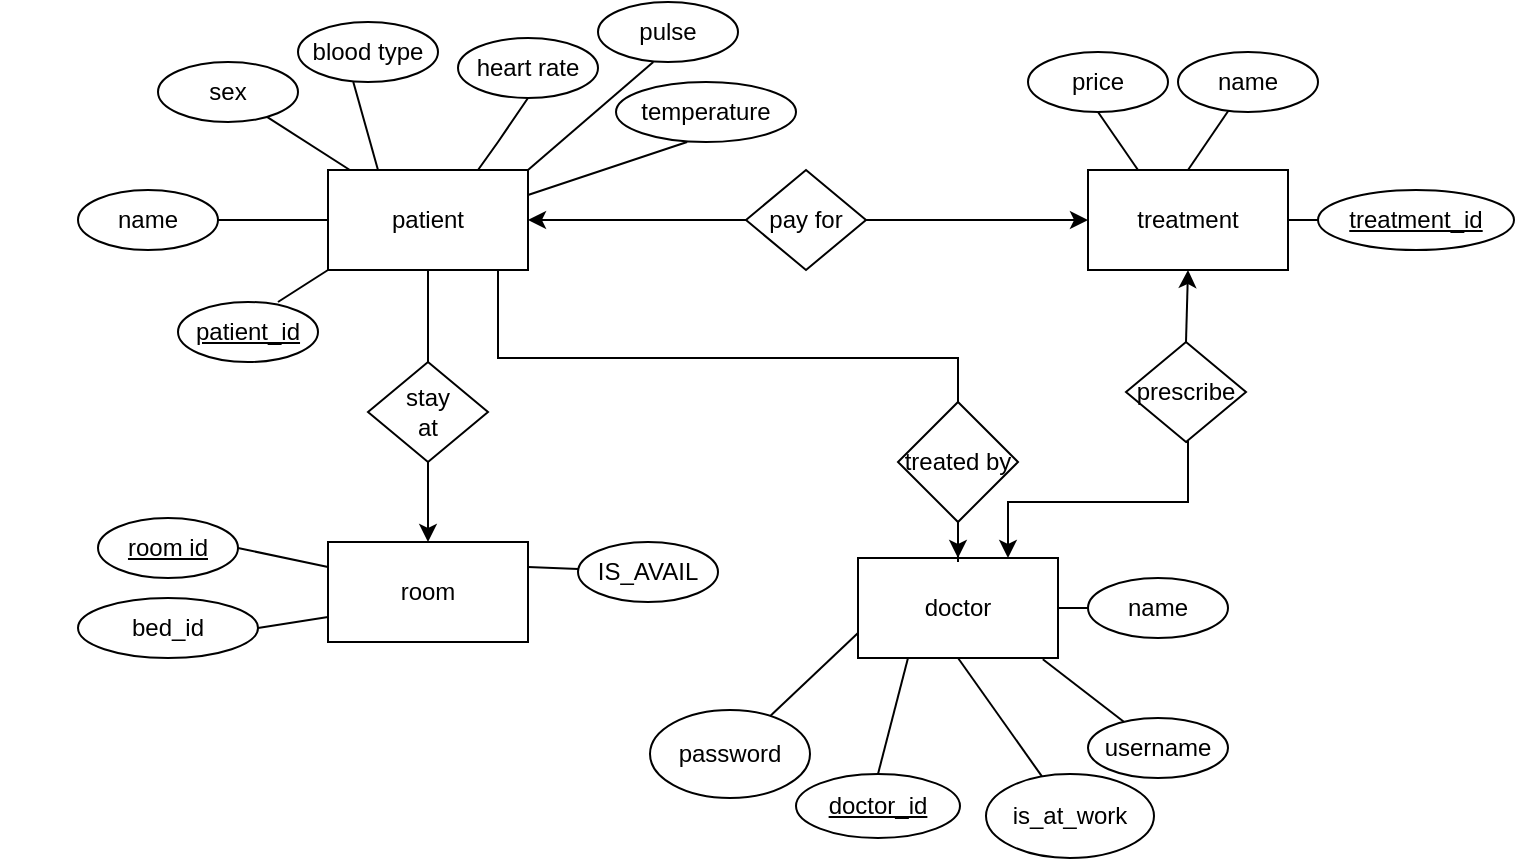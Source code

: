 <mxfile version="12.9.14" type="device"><diagram id="pNVPM3uwY9Tj1GA-PKsg" name="Page-1"><mxGraphModel dx="645" dy="592" grid="1" gridSize="12" guides="1" tooltips="1" connect="1" arrows="1" fold="1" page="0" pageScale="1" pageWidth="827" pageHeight="1169" background="none" math="0" shadow="0"><root><mxCell id="0"/><mxCell id="1" parent="0"/><mxCell id="DQ7E8HgGXb6ein8OKxIN-15" value="" style="edgeStyle=none;rounded=0;orthogonalLoop=1;jettySize=auto;html=1;endArrow=none;endFill=0;" parent="1" source="DQ7E8HgGXb6ein8OKxIN-1" target="DQ7E8HgGXb6ein8OKxIN-11" edge="1"><mxGeometry relative="1" as="geometry"/></mxCell><mxCell id="DQ7E8HgGXb6ein8OKxIN-102" style="edgeStyle=none;rounded=0;orthogonalLoop=1;jettySize=auto;html=1;exitX=0;exitY=1;exitDx=0;exitDy=0;entryX=0.714;entryY=0;entryDx=0;entryDy=0;entryPerimeter=0;startArrow=none;startFill=0;endArrow=none;endFill=0;" parent="1" source="DQ7E8HgGXb6ein8OKxIN-1" target="DQ7E8HgGXb6ein8OKxIN-8" edge="1"><mxGeometry relative="1" as="geometry"/></mxCell><mxCell id="DQ7E8HgGXb6ein8OKxIN-133" style="edgeStyle=none;rounded=0;orthogonalLoop=1;jettySize=auto;html=1;exitX=0.5;exitY=1;exitDx=0;exitDy=0;entryX=0.5;entryY=0;entryDx=0;entryDy=0;startArrow=none;startFill=0;endArrow=none;endFill=0;" parent="1" source="DQ7E8HgGXb6ein8OKxIN-1" target="DQ7E8HgGXb6ein8OKxIN-132" edge="1"><mxGeometry relative="1" as="geometry"/></mxCell><mxCell id="DQ7E8HgGXb6ein8OKxIN-171" style="edgeStyle=none;rounded=0;orthogonalLoop=1;jettySize=auto;html=1;exitX=1;exitY=0.5;exitDx=0;exitDy=0;entryX=0;entryY=0.5;entryDx=0;entryDy=0;startArrow=classic;startFill=1;endArrow=none;endFill=0;" parent="1" source="DQ7E8HgGXb6ein8OKxIN-1" target="DQ7E8HgGXb6ein8OKxIN-169" edge="1"><mxGeometry relative="1" as="geometry"/></mxCell><mxCell id="18sVSeYgAVPApwXfPY6X-4" style="edgeStyle=orthogonalEdgeStyle;rounded=0;orthogonalLoop=1;jettySize=auto;html=1;exitX=1;exitY=1;exitDx=0;exitDy=0;entryX=0.5;entryY=0;entryDx=0;entryDy=0;endArrow=none;endFill=0;" parent="1" source="DQ7E8HgGXb6ein8OKxIN-1" target="18sVSeYgAVPApwXfPY6X-2" edge="1"><mxGeometry relative="1" as="geometry"><Array as="points"><mxPoint x="320" y="184"/><mxPoint x="320" y="228"/><mxPoint x="550" y="228"/></Array></mxGeometry></mxCell><mxCell id="DQ7E8HgGXb6ein8OKxIN-1" value="patient" style="rounded=0;whiteSpace=wrap;html=1;" parent="1" vertex="1"><mxGeometry x="235" y="134" width="100" height="50" as="geometry"/></mxCell><mxCell id="DQ7E8HgGXb6ein8OKxIN-8" value="patient_id" style="ellipse;whiteSpace=wrap;html=1;fontStyle=4" parent="1" vertex="1"><mxGeometry x="160" y="200" width="70" height="30" as="geometry"/></mxCell><mxCell id="DQ7E8HgGXb6ein8OKxIN-11" value="sex" style="ellipse;whiteSpace=wrap;html=1;" parent="1" vertex="1"><mxGeometry x="150" y="80" width="70" height="30" as="geometry"/></mxCell><mxCell id="DQ7E8HgGXb6ein8OKxIN-41" style="edgeStyle=none;rounded=0;orthogonalLoop=1;jettySize=auto;html=1;exitX=0.395;exitY=1;exitDx=0;exitDy=0;startArrow=none;startFill=0;endArrow=none;endFill=0;exitPerimeter=0;entryX=0.25;entryY=0;entryDx=0;entryDy=0;" parent="1" source="DQ7E8HgGXb6ein8OKxIN-20" target="DQ7E8HgGXb6ein8OKxIN-1" edge="1"><mxGeometry relative="1" as="geometry"><mxPoint x="300" y="130" as="targetPoint"/></mxGeometry></mxCell><mxCell id="DQ7E8HgGXb6ein8OKxIN-20" value="blood type" style="ellipse;whiteSpace=wrap;html=1;" parent="1" vertex="1"><mxGeometry x="220" y="60" width="70" height="30" as="geometry"/></mxCell><mxCell id="DQ7E8HgGXb6ein8OKxIN-36" style="edgeStyle=none;rounded=0;orthogonalLoop=1;jettySize=auto;html=1;exitX=1;exitY=1;exitDx=0;exitDy=0;startArrow=none;startFill=0;endArrow=none;endFill=0;" parent="1" edge="1"><mxGeometry relative="1" as="geometry"><mxPoint x="71.749" y="115.607" as="sourcePoint"/><mxPoint x="72.095" y="115.456" as="targetPoint"/></mxGeometry></mxCell><mxCell id="DQ7E8HgGXb6ein8OKxIN-125" style="edgeStyle=none;rounded=0;orthogonalLoop=1;jettySize=auto;html=1;entryX=0.5;entryY=0;entryDx=0;entryDy=0;startArrow=none;startFill=0;endArrow=none;endFill=0;exitX=0.25;exitY=1;exitDx=0;exitDy=0;" parent="1" source="DQ7E8HgGXb6ein8OKxIN-54" target="DQ7E8HgGXb6ein8OKxIN-62" edge="1"><mxGeometry relative="1" as="geometry"><Array as="points"/><mxPoint x="504" y="684" as="sourcePoint"/></mxGeometry></mxCell><mxCell id="Hj5i1ny74b1iboQ0UT2s-2" style="edgeStyle=none;rounded=0;orthogonalLoop=1;jettySize=auto;html=1;exitX=1;exitY=0.5;exitDx=0;exitDy=0;entryX=0;entryY=0.5;entryDx=0;entryDy=0;endArrow=none;endFill=0;" parent="1" source="DQ7E8HgGXb6ein8OKxIN-54" target="0ICrxFtp9Ct7kyMf23Lm-7" edge="1"><mxGeometry relative="1" as="geometry"/></mxCell><mxCell id="DQ7E8HgGXb6ein8OKxIN-54" value="doctor" style="rounded=0;whiteSpace=wrap;html=1;" parent="1" vertex="1"><mxGeometry x="500" y="328" width="100" height="50" as="geometry"/></mxCell><mxCell id="DQ7E8HgGXb6ein8OKxIN-62" value="&lt;u&gt;doctor_id&lt;/u&gt;" style="ellipse;whiteSpace=wrap;html=1;" parent="1" vertex="1"><mxGeometry x="469" y="436" width="82" height="32" as="geometry"/></mxCell><mxCell id="DQ7E8HgGXb6ein8OKxIN-174" style="edgeStyle=orthogonalEdgeStyle;rounded=0;orthogonalLoop=1;jettySize=auto;html=1;entryX=0.5;entryY=1;entryDx=0;entryDy=0;startArrow=classic;startFill=1;endArrow=none;endFill=0;exitX=0.75;exitY=0;exitDx=0;exitDy=0;" parent="1" source="DQ7E8HgGXb6ein8OKxIN-54" target="DQ7E8HgGXb6ein8OKxIN-170" edge="1"><mxGeometry relative="1" as="geometry"><mxPoint x="580" y="500" as="sourcePoint"/><Array as="points"><mxPoint x="575" y="300"/><mxPoint x="665" y="300"/></Array></mxGeometry></mxCell><mxCell id="vmU0WcJroa5tza9mjkoe-8" style="edgeStyle=none;rounded=0;orthogonalLoop=1;jettySize=auto;html=1;endArrow=none;endFill=0;exitX=0.5;exitY=1;exitDx=0;exitDy=0;" parent="1" source="DQ7E8HgGXb6ein8OKxIN-54" target="vmU0WcJroa5tza9mjkoe-7" edge="1"><mxGeometry relative="1" as="geometry"><mxPoint x="520" y="710" as="sourcePoint"/><Array as="points"/></mxGeometry></mxCell><mxCell id="DQ7E8HgGXb6ein8OKxIN-120" style="edgeStyle=none;rounded=0;orthogonalLoop=1;jettySize=auto;html=1;exitX=0;exitY=0.75;exitDx=0;exitDy=0;startArrow=none;startFill=0;endArrow=none;endFill=0;" parent="1" source="DQ7E8HgGXb6ein8OKxIN-54" target="DQ7E8HgGXb6ein8OKxIN-118" edge="1"><mxGeometry relative="1" as="geometry"><mxPoint x="525.251" y="805.607" as="sourcePoint"/></mxGeometry></mxCell><mxCell id="DQ7E8HgGXb6ein8OKxIN-118" value="password" style="ellipse;whiteSpace=wrap;html=1;" parent="1" vertex="1"><mxGeometry x="396" y="404" width="80" height="44" as="geometry"/></mxCell><mxCell id="DQ7E8HgGXb6ein8OKxIN-147" style="edgeStyle=none;rounded=0;orthogonalLoop=1;jettySize=auto;html=1;exitX=1;exitY=0.25;exitDx=0;exitDy=0;startArrow=none;startFill=0;endArrow=none;endFill=0;" parent="1" source="DQ7E8HgGXb6ein8OKxIN-130" target="DQ7E8HgGXb6ein8OKxIN-148" edge="1"><mxGeometry relative="1" as="geometry"><mxPoint x="370" y="310" as="targetPoint"/><Array as="points"/></mxGeometry></mxCell><mxCell id="DQ7E8HgGXb6ein8OKxIN-130" value="room" style="rounded=0;whiteSpace=wrap;html=1;" parent="1" vertex="1"><mxGeometry x="235" y="320" width="100" height="50" as="geometry"/></mxCell><mxCell id="DQ7E8HgGXb6ein8OKxIN-134" style="edgeStyle=none;rounded=0;orthogonalLoop=1;jettySize=auto;html=1;exitX=0.5;exitY=1;exitDx=0;exitDy=0;entryX=0.5;entryY=0;entryDx=0;entryDy=0;startArrow=none;startFill=0;endArrow=classic;endFill=1;" parent="1" source="DQ7E8HgGXb6ein8OKxIN-132" target="DQ7E8HgGXb6ein8OKxIN-130" edge="1"><mxGeometry relative="1" as="geometry"/></mxCell><mxCell id="DQ7E8HgGXb6ein8OKxIN-132" value="stay&lt;br&gt;at" style="rhombus;whiteSpace=wrap;html=1;" parent="1" vertex="1"><mxGeometry x="255" y="230" width="60" height="50" as="geometry"/></mxCell><mxCell id="DQ7E8HgGXb6ein8OKxIN-136" style="edgeStyle=none;rounded=0;orthogonalLoop=1;jettySize=auto;html=1;exitX=1;exitY=0.5;exitDx=0;exitDy=0;entryX=0;entryY=0.25;entryDx=0;entryDy=0;startArrow=none;startFill=0;endArrow=none;endFill=0;" parent="1" source="DQ7E8HgGXb6ein8OKxIN-135" target="DQ7E8HgGXb6ein8OKxIN-130" edge="1"><mxGeometry relative="1" as="geometry"/></mxCell><mxCell id="DQ7E8HgGXb6ein8OKxIN-135" value="&lt;u&gt;room id&lt;/u&gt;" style="ellipse;whiteSpace=wrap;html=1;" parent="1" vertex="1"><mxGeometry x="120" y="308" width="70" height="30" as="geometry"/></mxCell><mxCell id="DQ7E8HgGXb6ein8OKxIN-138" style="edgeStyle=none;rounded=0;orthogonalLoop=1;jettySize=auto;html=1;exitX=1;exitY=0.5;exitDx=0;exitDy=0;entryX=0;entryY=0.75;entryDx=0;entryDy=0;startArrow=none;startFill=0;endArrow=none;endFill=0;" parent="1" source="DQ7E8HgGXb6ein8OKxIN-137" target="DQ7E8HgGXb6ein8OKxIN-130" edge="1"><mxGeometry relative="1" as="geometry"/></mxCell><mxCell id="DQ7E8HgGXb6ein8OKxIN-137" value="bed_id" style="ellipse;whiteSpace=wrap;html=1;" parent="1" vertex="1"><mxGeometry x="110" y="348" width="90" height="30" as="geometry"/></mxCell><mxCell id="DQ7E8HgGXb6ein8OKxIN-148" value="IS_AVAIL" style="ellipse;whiteSpace=wrap;html=1;direction=west;" parent="1" vertex="1"><mxGeometry x="360" y="320" width="70" height="30" as="geometry"/></mxCell><mxCell id="DQ7E8HgGXb6ein8OKxIN-173" style="edgeStyle=none;rounded=0;orthogonalLoop=1;jettySize=auto;html=1;exitX=0.5;exitY=1;exitDx=0;exitDy=0;entryX=0.5;entryY=0;entryDx=0;entryDy=0;startArrow=classic;startFill=1;endArrow=none;endFill=0;" parent="1" source="DQ7E8HgGXb6ein8OKxIN-167" target="DQ7E8HgGXb6ein8OKxIN-170" edge="1"><mxGeometry relative="1" as="geometry"/></mxCell><mxCell id="DQ7E8HgGXb6ein8OKxIN-178" style="edgeStyle=none;rounded=0;orthogonalLoop=1;jettySize=auto;html=1;exitX=0.5;exitY=0;exitDx=0;exitDy=0;startArrow=none;startFill=0;endArrow=none;endFill=0;" parent="1" source="DQ7E8HgGXb6ein8OKxIN-167" target="DQ7E8HgGXb6ein8OKxIN-179" edge="1"><mxGeometry relative="1" as="geometry"><mxPoint x="690" y="100" as="targetPoint"/></mxGeometry></mxCell><mxCell id="DQ7E8HgGXb6ein8OKxIN-180" style="edgeStyle=none;rounded=0;orthogonalLoop=1;jettySize=auto;html=1;exitX=1;exitY=0.5;exitDx=0;exitDy=0;startArrow=none;startFill=0;endArrow=none;endFill=0;" parent="1" source="DQ7E8HgGXb6ein8OKxIN-167" target="DQ7E8HgGXb6ein8OKxIN-181" edge="1"><mxGeometry relative="1" as="geometry"><mxPoint x="760" y="159" as="targetPoint"/></mxGeometry></mxCell><mxCell id="DQ7E8HgGXb6ein8OKxIN-167" value="treatment" style="rounded=0;whiteSpace=wrap;html=1;" parent="1" vertex="1"><mxGeometry x="615" y="134" width="100" height="50" as="geometry"/></mxCell><mxCell id="DQ7E8HgGXb6ein8OKxIN-172" style="edgeStyle=none;rounded=0;orthogonalLoop=1;jettySize=auto;html=1;exitX=1;exitY=0.5;exitDx=0;exitDy=0;entryX=0;entryY=0.5;entryDx=0;entryDy=0;startArrow=none;startFill=0;endArrow=classic;endFill=1;" parent="1" source="DQ7E8HgGXb6ein8OKxIN-169" target="DQ7E8HgGXb6ein8OKxIN-167" edge="1"><mxGeometry relative="1" as="geometry"/></mxCell><mxCell id="DQ7E8HgGXb6ein8OKxIN-169" value="pay for" style="rhombus;whiteSpace=wrap;html=1;" parent="1" vertex="1"><mxGeometry x="444" y="134" width="60" height="50" as="geometry"/></mxCell><mxCell id="DQ7E8HgGXb6ein8OKxIN-170" value="prescribe" style="rhombus;whiteSpace=wrap;html=1;" parent="1" vertex="1"><mxGeometry x="634" y="220" width="60" height="50" as="geometry"/></mxCell><mxCell id="DQ7E8HgGXb6ein8OKxIN-177" style="edgeStyle=none;rounded=0;orthogonalLoop=1;jettySize=auto;html=1;exitX=0.5;exitY=1;exitDx=0;exitDy=0;entryX=0.25;entryY=0;entryDx=0;entryDy=0;startArrow=none;startFill=0;endArrow=none;endFill=0;" parent="1" source="DQ7E8HgGXb6ein8OKxIN-175" target="DQ7E8HgGXb6ein8OKxIN-167" edge="1"><mxGeometry relative="1" as="geometry"/></mxCell><mxCell id="DQ7E8HgGXb6ein8OKxIN-175" value="price" style="ellipse;whiteSpace=wrap;html=1;" parent="1" vertex="1"><mxGeometry x="585" y="75" width="70" height="30" as="geometry"/></mxCell><mxCell id="DQ7E8HgGXb6ein8OKxIN-179" value="name" style="ellipse;whiteSpace=wrap;html=1;" parent="1" vertex="1"><mxGeometry x="660" y="75" width="70" height="30" as="geometry"/></mxCell><mxCell id="DQ7E8HgGXb6ein8OKxIN-181" value="&lt;u&gt;treatment_id&lt;/u&gt;" style="ellipse;whiteSpace=wrap;html=1;" parent="1" vertex="1"><mxGeometry x="730" y="144" width="98" height="30" as="geometry"/></mxCell><mxCell id="18sVSeYgAVPApwXfPY6X-3" style="edgeStyle=orthogonalEdgeStyle;rounded=0;orthogonalLoop=1;jettySize=auto;html=1;exitX=0.5;exitY=1;exitDx=0;exitDy=0;" parent="1" source="18sVSeYgAVPApwXfPY6X-2" target="DQ7E8HgGXb6ein8OKxIN-54" edge="1"><mxGeometry relative="1" as="geometry"><mxPoint x="550" y="470" as="targetPoint"/></mxGeometry></mxCell><mxCell id="18sVSeYgAVPApwXfPY6X-2" value="treated by" style="rhombus;whiteSpace=wrap;html=1;" parent="1" vertex="1"><mxGeometry x="520" y="250" width="60" height="60" as="geometry"/></mxCell><mxCell id="0NzdcbXOp-qafftIIy5D-3" style="edgeStyle=orthogonalEdgeStyle;rounded=0;orthogonalLoop=1;jettySize=auto;html=1;exitX=1;exitY=0.5;exitDx=0;exitDy=0;entryX=0;entryY=0.5;entryDx=0;entryDy=0;endArrow=none;endFill=0;" edge="1" parent="1" source="0ICrxFtp9Ct7kyMf23Lm-1" target="DQ7E8HgGXb6ein8OKxIN-1"><mxGeometry relative="1" as="geometry"/></mxCell><mxCell id="0ICrxFtp9Ct7kyMf23Lm-1" value="name" style="ellipse;whiteSpace=wrap;html=1;" parent="1" vertex="1"><mxGeometry x="110" y="144" width="70" height="30" as="geometry"/></mxCell><mxCell id="0ICrxFtp9Ct7kyMf23Lm-7" value="name" style="ellipse;whiteSpace=wrap;html=1;" parent="1" vertex="1"><mxGeometry x="615" y="338" width="70" height="30" as="geometry"/></mxCell><mxCell id="vmU0WcJroa5tza9mjkoe-7" value="is_at_work" style="ellipse;whiteSpace=wrap;html=1;" parent="1" vertex="1"><mxGeometry x="564" y="436" width="84" height="42" as="geometry"/></mxCell><mxCell id="j-Bqja4iV1X8gfbv0piM-9" style="edgeStyle=none;rounded=0;orthogonalLoop=1;jettySize=auto;html=1;exitX=0.395;exitY=1;exitDx=0;exitDy=0;startArrow=none;startFill=0;endArrow=none;endFill=0;exitPerimeter=0;entryX=1;entryY=0.25;entryDx=0;entryDy=0;" parent="1" source="j-Bqja4iV1X8gfbv0piM-10" target="DQ7E8HgGXb6ein8OKxIN-1" edge="1"><mxGeometry relative="1" as="geometry"><mxPoint x="290" y="130" as="targetPoint"/></mxGeometry></mxCell><mxCell id="j-Bqja4iV1X8gfbv0piM-10" value="temperature" style="ellipse;whiteSpace=wrap;html=1;" parent="1" vertex="1"><mxGeometry x="379" y="90" width="90" height="30" as="geometry"/></mxCell><mxCell id="j-Bqja4iV1X8gfbv0piM-11" style="edgeStyle=none;rounded=0;orthogonalLoop=1;jettySize=auto;html=1;startArrow=none;startFill=0;endArrow=none;endFill=0;entryX=0.75;entryY=0;entryDx=0;entryDy=0;exitX=0.5;exitY=1;exitDx=0;exitDy=0;" parent="1" source="j-Bqja4iV1X8gfbv0piM-12" target="DQ7E8HgGXb6ein8OKxIN-1" edge="1"><mxGeometry relative="1" as="geometry"><mxPoint x="329" y="142" as="targetPoint"/><mxPoint x="379" y="78" as="sourcePoint"/><Array as="points"><mxPoint x="320" y="120"/></Array></mxGeometry></mxCell><mxCell id="j-Bqja4iV1X8gfbv0piM-12" value="heart rate" style="ellipse;whiteSpace=wrap;html=1;" parent="1" vertex="1"><mxGeometry x="300" y="68" width="70" height="30" as="geometry"/></mxCell><mxCell id="j-Bqja4iV1X8gfbv0piM-13" style="edgeStyle=none;rounded=0;orthogonalLoop=1;jettySize=auto;html=1;exitX=0.395;exitY=1;exitDx=0;exitDy=0;startArrow=none;startFill=0;endArrow=none;endFill=0;exitPerimeter=0;entryX=1;entryY=0;entryDx=0;entryDy=0;" parent="1" source="j-Bqja4iV1X8gfbv0piM-14" target="DQ7E8HgGXb6ein8OKxIN-1" edge="1"><mxGeometry relative="1" as="geometry"><mxPoint x="330" y="130" as="targetPoint"/></mxGeometry></mxCell><mxCell id="j-Bqja4iV1X8gfbv0piM-14" value="pulse" style="ellipse;whiteSpace=wrap;html=1;" parent="1" vertex="1"><mxGeometry x="370" y="50" width="70" height="30" as="geometry"/></mxCell><mxCell id="j-Bqja4iV1X8gfbv0piM-15" style="edgeStyle=orthogonalEdgeStyle;rounded=0;orthogonalLoop=1;jettySize=auto;html=1;exitX=0.5;exitY=1;exitDx=0;exitDy=0;" parent="1" source="DQ7E8HgGXb6ein8OKxIN-135" target="DQ7E8HgGXb6ein8OKxIN-135" edge="1"><mxGeometry relative="1" as="geometry"/></mxCell><mxCell id="2UM3GWM7hdgPmIBLq1ET-2" style="edgeStyle=orthogonalEdgeStyle;rounded=0;orthogonalLoop=1;jettySize=auto;html=1;exitX=0.5;exitY=1;exitDx=0;exitDy=0;" parent="1" source="DQ7E8HgGXb6ein8OKxIN-62" target="DQ7E8HgGXb6ein8OKxIN-62" edge="1"><mxGeometry relative="1" as="geometry"/></mxCell><mxCell id="DQ7E8HgGXb6ein8OKxIN-121" value="username" style="ellipse;whiteSpace=wrap;html=1;" parent="1" vertex="1"><mxGeometry x="615" y="408" width="70" height="30" as="geometry"/></mxCell><mxCell id="2UM3GWM7hdgPmIBLq1ET-3" style="edgeStyle=none;rounded=0;orthogonalLoop=1;jettySize=auto;html=1;exitX=0.924;exitY=1.012;exitDx=0;exitDy=0;startArrow=none;startFill=0;endArrow=none;endFill=0;exitPerimeter=0;" parent="1" source="DQ7E8HgGXb6ein8OKxIN-54" target="DQ7E8HgGXb6ein8OKxIN-121" edge="1"><mxGeometry relative="1" as="geometry"><mxPoint x="550" y="458" as="sourcePoint"/><mxPoint x="624" y="804" as="targetPoint"/><Array as="points"/></mxGeometry></mxCell></root></mxGraphModel></diagram></mxfile>